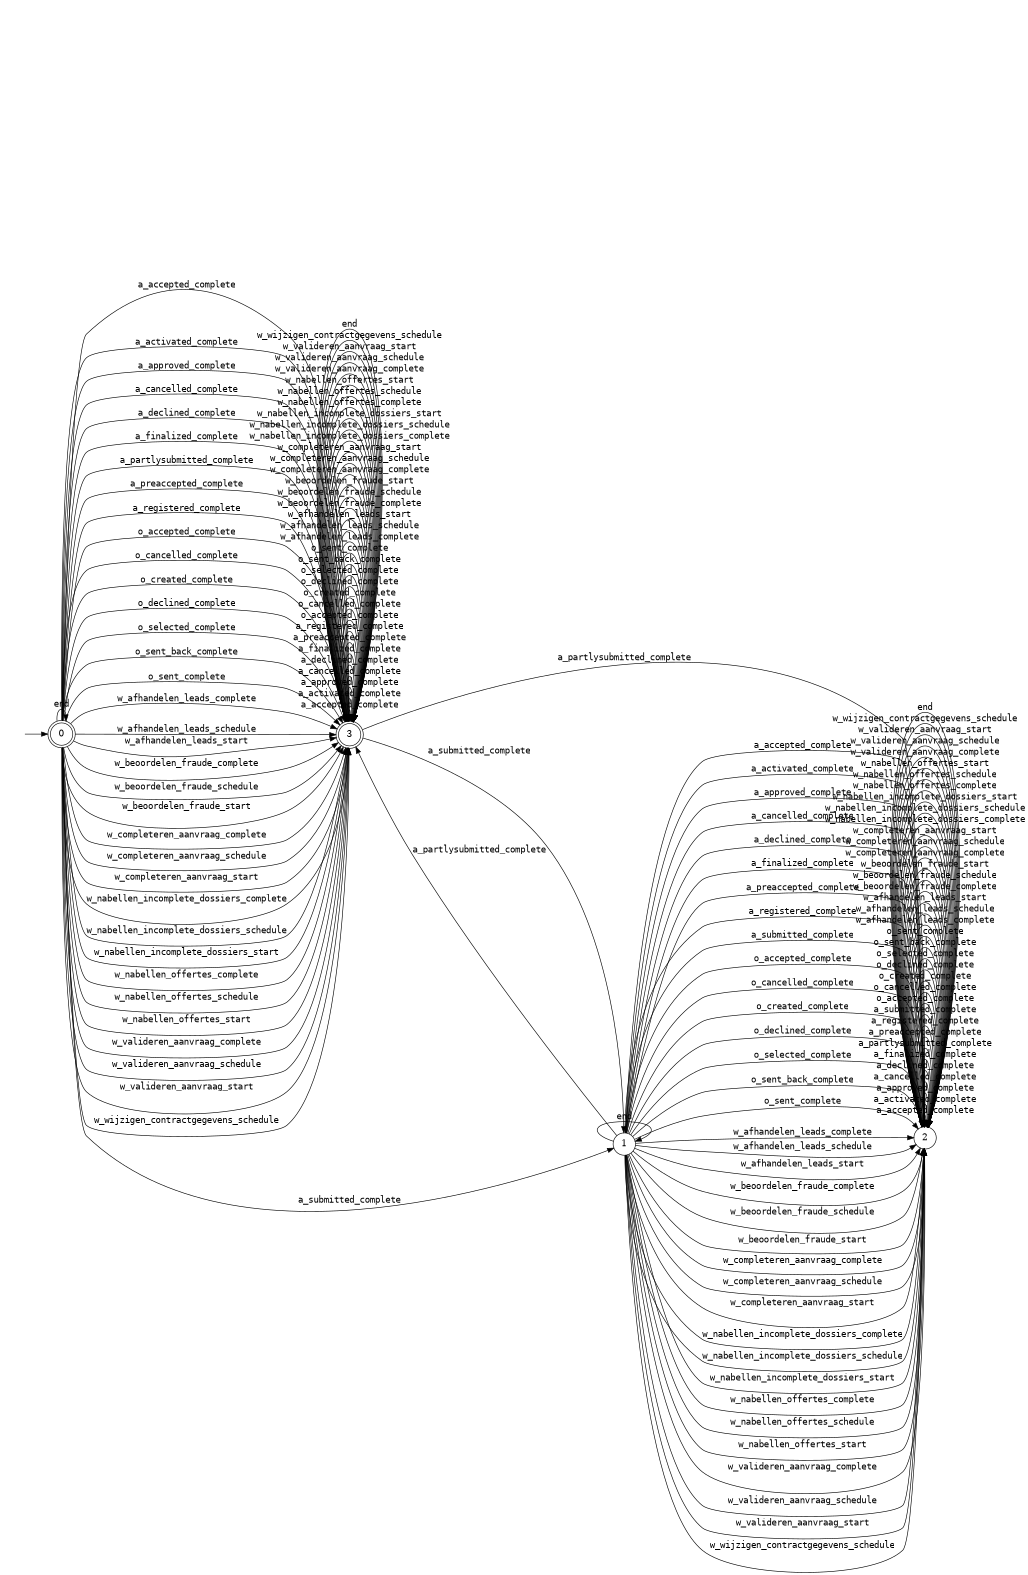 digraph MONA_DFA {
rankdir = LR;
center = true;
size = "7.5,10.5";
edge [fontname = Courier];
node [height = .5, width = .5];
node [shape = doublecircle];0;3;
node [shape = circle]; 0;
init [shape = plaintext, label = ""];
init -> 0;
0 -> 3 [label="a_accepted_complete"];
0 -> 3 [label="a_activated_complete"];
0 -> 3 [label="a_approved_complete"];
0 -> 3 [label="a_cancelled_complete"];
0 -> 3 [label="a_declined_complete"];
0 -> 3 [label="a_finalized_complete"];
0 -> 3 [label="a_partlysubmitted_complete"];
0 -> 3 [label="a_preaccepted_complete"];
0 -> 3 [label="a_registered_complete"];
0 -> 1 [label="a_submitted_complete"];
0 -> 3 [label="o_accepted_complete"];
0 -> 3 [label="o_cancelled_complete"];
0 -> 3 [label="o_created_complete"];
0 -> 3 [label="o_declined_complete"];
0 -> 3 [label="o_selected_complete"];
0 -> 3 [label="o_sent_back_complete"];
0 -> 3 [label="o_sent_complete"];
0 -> 3 [label="w_afhandelen_leads_complete"];
0 -> 3 [label="w_afhandelen_leads_schedule"];
0 -> 3 [label="w_afhandelen_leads_start"];
0 -> 3 [label="w_beoordelen_fraude_complete"];
0 -> 3 [label="w_beoordelen_fraude_schedule"];
0 -> 3 [label="w_beoordelen_fraude_start"];
0 -> 3 [label="w_completeren_aanvraag_complete"];
0 -> 3 [label="w_completeren_aanvraag_schedule"];
0 -> 3 [label="w_completeren_aanvraag_start"];
0 -> 3 [label="w_nabellen_incomplete_dossiers_complete"];
0 -> 3 [label="w_nabellen_incomplete_dossiers_schedule"];
0 -> 3 [label="w_nabellen_incomplete_dossiers_start"];
0 -> 3 [label="w_nabellen_offertes_complete"];
0 -> 3 [label="w_nabellen_offertes_schedule"];
0 -> 3 [label="w_nabellen_offertes_start"];
0 -> 3 [label="w_valideren_aanvraag_complete"];
0 -> 3 [label="w_valideren_aanvraag_schedule"];
0 -> 3 [label="w_valideren_aanvraag_start"];
0 -> 3 [label="w_wijzigen_contractgegevens_schedule"];
0 -> 0 [label="end"];
1 -> 2 [label="a_accepted_complete"];
1 -> 2 [label="a_activated_complete"];
1 -> 2 [label="a_approved_complete"];
1 -> 2 [label="a_cancelled_complete"];
1 -> 2 [label="a_declined_complete"];
1 -> 2 [label="a_finalized_complete"];
1 -> 3 [label="a_partlysubmitted_complete"];
1 -> 2 [label="a_preaccepted_complete"];
1 -> 2 [label="a_registered_complete"];
1 -> 2 [label="a_submitted_complete"];
1 -> 2 [label="o_accepted_complete"];
1 -> 2 [label="o_cancelled_complete"];
1 -> 2 [label="o_created_complete"];
1 -> 2 [label="o_declined_complete"];
1 -> 2 [label="o_selected_complete"];
1 -> 2 [label="o_sent_back_complete"];
1 -> 2 [label="o_sent_complete"];
1 -> 2 [label="w_afhandelen_leads_complete"];
1 -> 2 [label="w_afhandelen_leads_schedule"];
1 -> 2 [label="w_afhandelen_leads_start"];
1 -> 2 [label="w_beoordelen_fraude_complete"];
1 -> 2 [label="w_beoordelen_fraude_schedule"];
1 -> 2 [label="w_beoordelen_fraude_start"];
1 -> 2 [label="w_completeren_aanvraag_complete"];
1 -> 2 [label="w_completeren_aanvraag_schedule"];
1 -> 2 [label="w_completeren_aanvraag_start"];
1 -> 2 [label="w_nabellen_incomplete_dossiers_complete"];
1 -> 2 [label="w_nabellen_incomplete_dossiers_schedule"];
1 -> 2 [label="w_nabellen_incomplete_dossiers_start"];
1 -> 2 [label="w_nabellen_offertes_complete"];
1 -> 2 [label="w_nabellen_offertes_schedule"];
1 -> 2 [label="w_nabellen_offertes_start"];
1 -> 2 [label="w_valideren_aanvraag_complete"];
1 -> 2 [label="w_valideren_aanvraag_schedule"];
1 -> 2 [label="w_valideren_aanvraag_start"];
1 -> 2 [label="w_wijzigen_contractgegevens_schedule"];
1 -> 1 [label="end"];
2 -> 2 [label="a_accepted_complete"];
2 -> 2 [label="a_activated_complete"];
2 -> 2 [label="a_approved_complete"];
2 -> 2 [label="a_cancelled_complete"];
2 -> 2 [label="a_declined_complete"];
2 -> 2 [label="a_finalized_complete"];
2 -> 2 [label="a_partlysubmitted_complete"];
2 -> 2 [label="a_preaccepted_complete"];
2 -> 2 [label="a_registered_complete"];
2 -> 2 [label="a_submitted_complete"];
2 -> 2 [label="o_accepted_complete"];
2 -> 2 [label="o_cancelled_complete"];
2 -> 2 [label="o_created_complete"];
2 -> 2 [label="o_declined_complete"];
2 -> 2 [label="o_selected_complete"];
2 -> 2 [label="o_sent_back_complete"];
2 -> 2 [label="o_sent_complete"];
2 -> 2 [label="w_afhandelen_leads_complete"];
2 -> 2 [label="w_afhandelen_leads_schedule"];
2 -> 2 [label="w_afhandelen_leads_start"];
2 -> 2 [label="w_beoordelen_fraude_complete"];
2 -> 2 [label="w_beoordelen_fraude_schedule"];
2 -> 2 [label="w_beoordelen_fraude_start"];
2 -> 2 [label="w_completeren_aanvraag_complete"];
2 -> 2 [label="w_completeren_aanvraag_schedule"];
2 -> 2 [label="w_completeren_aanvraag_start"];
2 -> 2 [label="w_nabellen_incomplete_dossiers_complete"];
2 -> 2 [label="w_nabellen_incomplete_dossiers_schedule"];
2 -> 2 [label="w_nabellen_incomplete_dossiers_start"];
2 -> 2 [label="w_nabellen_offertes_complete"];
2 -> 2 [label="w_nabellen_offertes_schedule"];
2 -> 2 [label="w_nabellen_offertes_start"];
2 -> 2 [label="w_valideren_aanvraag_complete"];
2 -> 2 [label="w_valideren_aanvraag_schedule"];
2 -> 2 [label="w_valideren_aanvraag_start"];
2 -> 2 [label="w_wijzigen_contractgegevens_schedule"];
2 -> 2 [label="end"];
3 -> 3 [label="a_accepted_complete"];
3 -> 3 [label="a_activated_complete"];
3 -> 3 [label="a_approved_complete"];
3 -> 3 [label="a_cancelled_complete"];
3 -> 3 [label="a_declined_complete"];
3 -> 3 [label="a_finalized_complete"];
3 -> 2 [label="a_partlysubmitted_complete"];
3 -> 3 [label="a_preaccepted_complete"];
3 -> 3 [label="a_registered_complete"];
3 -> 1 [label="a_submitted_complete"];
3 -> 3 [label="o_accepted_complete"];
3 -> 3 [label="o_cancelled_complete"];
3 -> 3 [label="o_created_complete"];
3 -> 3 [label="o_declined_complete"];
3 -> 3 [label="o_selected_complete"];
3 -> 3 [label="o_sent_back_complete"];
3 -> 3 [label="o_sent_complete"];
3 -> 3 [label="w_afhandelen_leads_complete"];
3 -> 3 [label="w_afhandelen_leads_schedule"];
3 -> 3 [label="w_afhandelen_leads_start"];
3 -> 3 [label="w_beoordelen_fraude_complete"];
3 -> 3 [label="w_beoordelen_fraude_schedule"];
3 -> 3 [label="w_beoordelen_fraude_start"];
3 -> 3 [label="w_completeren_aanvraag_complete"];
3 -> 3 [label="w_completeren_aanvraag_schedule"];
3 -> 3 [label="w_completeren_aanvraag_start"];
3 -> 3 [label="w_nabellen_incomplete_dossiers_complete"];
3 -> 3 [label="w_nabellen_incomplete_dossiers_schedule"];
3 -> 3 [label="w_nabellen_incomplete_dossiers_start"];
3 -> 3 [label="w_nabellen_offertes_complete"];
3 -> 3 [label="w_nabellen_offertes_schedule"];
3 -> 3 [label="w_nabellen_offertes_start"];
3 -> 3 [label="w_valideren_aanvraag_complete"];
3 -> 3 [label="w_valideren_aanvraag_schedule"];
3 -> 3 [label="w_valideren_aanvraag_start"];
3 -> 3 [label="w_wijzigen_contractgegevens_schedule"];
3 -> 3 [label="end"];
}

